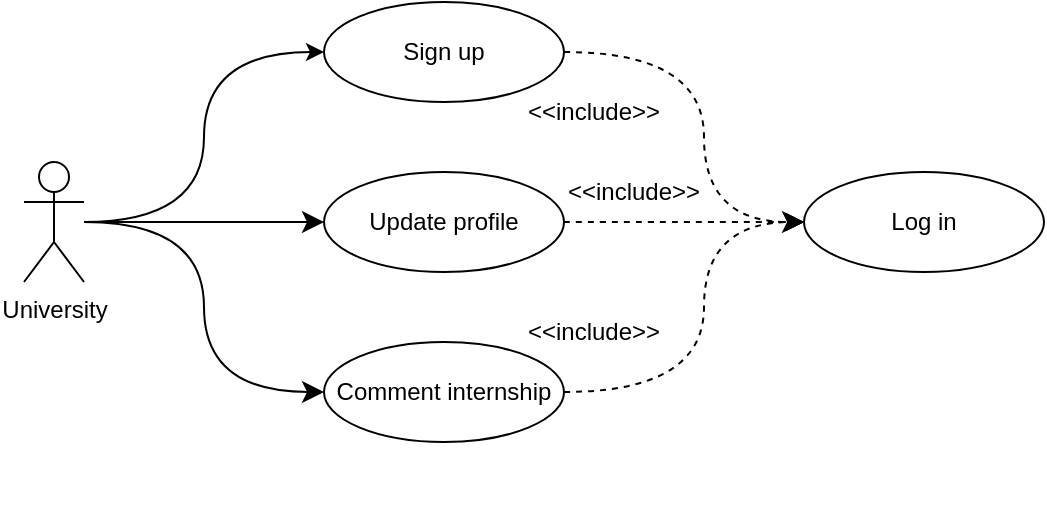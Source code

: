 <mxfile version="25.0.3">
  <diagram name="Pagina-1" id="-4TacW1r7VmuoaHl3-SU">
    <mxGraphModel grid="1" page="1" gridSize="10" guides="1" tooltips="1" connect="1" arrows="1" fold="1" pageScale="1" pageWidth="827" pageHeight="1169" math="0" shadow="0">
      <root>
        <mxCell id="0" />
        <mxCell id="1" parent="0" />
        <mxCell id="5u4iktAW2RO9M_LojG_t-2" style="edgeStyle=orthogonalEdgeStyle;rounded=0;orthogonalLoop=1;jettySize=auto;html=1;entryX=0;entryY=0.5;entryDx=0;entryDy=0;curved=1;" edge="1" parent="1" source="5u4iktAW2RO9M_LojG_t-11" target="5u4iktAW2RO9M_LojG_t-13">
          <mxGeometry relative="1" as="geometry" />
        </mxCell>
        <mxCell id="5u4iktAW2RO9M_LojG_t-43" style="edgeStyle=none;curved=1;rounded=0;orthogonalLoop=1;jettySize=auto;html=1;entryX=0;entryY=0.5;entryDx=0;entryDy=0;fontSize=12;startSize=8;endSize=8;" edge="1" parent="1" source="5u4iktAW2RO9M_LojG_t-11" target="5u4iktAW2RO9M_LojG_t-15">
          <mxGeometry relative="1" as="geometry" />
        </mxCell>
        <mxCell id="ZXTv-S-TIXozNLHRAqtF-1" style="edgeStyle=orthogonalEdgeStyle;curved=1;rounded=0;orthogonalLoop=1;jettySize=auto;html=1;entryX=0;entryY=0.5;entryDx=0;entryDy=0;fontSize=12;startSize=8;endSize=8;" edge="1" parent="1" source="5u4iktAW2RO9M_LojG_t-11" target="5u4iktAW2RO9M_LojG_t-31">
          <mxGeometry relative="1" as="geometry" />
        </mxCell>
        <mxCell id="5u4iktAW2RO9M_LojG_t-11" value="University" style="shape=umlActor;verticalLabelPosition=bottom;verticalAlign=top;html=1;outlineConnect=0;" vertex="1" parent="1">
          <mxGeometry x="40" y="120" width="30" height="60" as="geometry" />
        </mxCell>
        <mxCell id="5u4iktAW2RO9M_LojG_t-12" value="Log in" style="ellipse;whiteSpace=wrap;html=1;" vertex="1" parent="1">
          <mxGeometry x="430" y="125" width="120" height="50" as="geometry" />
        </mxCell>
        <mxCell id="ZXTv-S-TIXozNLHRAqtF-7" style="edgeStyle=orthogonalEdgeStyle;curved=1;rounded=0;orthogonalLoop=1;jettySize=auto;html=1;entryX=0;entryY=0.5;entryDx=0;entryDy=0;fontSize=12;startSize=8;endSize=8;dashed=1;" edge="1" parent="1" source="5u4iktAW2RO9M_LojG_t-13" target="5u4iktAW2RO9M_LojG_t-12">
          <mxGeometry relative="1" as="geometry">
            <Array as="points">
              <mxPoint x="380" y="65" />
              <mxPoint x="380" y="150" />
            </Array>
          </mxGeometry>
        </mxCell>
        <mxCell id="5u4iktAW2RO9M_LojG_t-13" value="Sign up" style="ellipse;whiteSpace=wrap;html=1;" vertex="1" parent="1">
          <mxGeometry x="190" y="40" width="120" height="50" as="geometry" />
        </mxCell>
        <mxCell id="5u4iktAW2RO9M_LojG_t-14" style="edgeStyle=orthogonalEdgeStyle;rounded=0;orthogonalLoop=1;jettySize=auto;html=1;entryX=0;entryY=0.5;entryDx=0;entryDy=0;curved=1;dashed=1;" edge="1" parent="1" source="5u4iktAW2RO9M_LojG_t-15" target="5u4iktAW2RO9M_LojG_t-12">
          <mxGeometry relative="1" as="geometry" />
        </mxCell>
        <mxCell id="5u4iktAW2RO9M_LojG_t-15" value="Update profile" style="ellipse;whiteSpace=wrap;html=1;" vertex="1" parent="1">
          <mxGeometry x="190" y="125" width="120" height="50" as="geometry" />
        </mxCell>
        <mxCell id="5u4iktAW2RO9M_LojG_t-17" style="edgeStyle=orthogonalEdgeStyle;rounded=0;orthogonalLoop=1;jettySize=auto;html=1;exitX=0.5;exitY=1;exitDx=0;exitDy=0;" edge="1" parent="1">
          <mxGeometry relative="1" as="geometry">
            <mxPoint x="365" y="100.0" as="sourcePoint" />
            <mxPoint x="365" y="100.0" as="targetPoint" />
          </mxGeometry>
        </mxCell>
        <mxCell id="5u4iktAW2RO9M_LojG_t-30" style="edgeStyle=orthogonalEdgeStyle;rounded=0;orthogonalLoop=1;jettySize=auto;html=1;entryX=0;entryY=0.5;entryDx=0;entryDy=0;curved=1;dashed=1;" edge="1" parent="1" source="5u4iktAW2RO9M_LojG_t-31" target="5u4iktAW2RO9M_LojG_t-12">
          <mxGeometry relative="1" as="geometry">
            <Array as="points">
              <mxPoint x="380" y="235" />
              <mxPoint x="380" y="150" />
            </Array>
          </mxGeometry>
        </mxCell>
        <mxCell id="5u4iktAW2RO9M_LojG_t-31" value="Comment internship" style="ellipse;whiteSpace=wrap;html=1;" vertex="1" parent="1">
          <mxGeometry x="190" y="210" width="120" height="50" as="geometry" />
        </mxCell>
        <mxCell id="5u4iktAW2RO9M_LojG_t-37" style="edgeStyle=orthogonalEdgeStyle;rounded=0;orthogonalLoop=1;jettySize=auto;html=1;exitX=0;exitY=0;exitDx=0;exitDy=0;" edge="1" parent="1">
          <mxGeometry relative="1" as="geometry">
            <mxPoint x="315.0" y="290" as="sourcePoint" />
            <mxPoint x="315.0" y="290" as="targetPoint" />
          </mxGeometry>
        </mxCell>
        <mxCell id="5u4iktAW2RO9M_LojG_t-42" value="&amp;lt;&amp;lt;include&amp;gt;&amp;gt;" style="text;html=1;align=center;verticalAlign=middle;whiteSpace=wrap;rounded=0;" vertex="1" parent="1">
          <mxGeometry x="300" y="200" width="50" height="10" as="geometry" />
        </mxCell>
        <mxCell id="ZXTv-S-TIXozNLHRAqtF-3" value="&amp;lt;&amp;lt;include&amp;gt;&amp;gt;" style="text;html=1;align=center;verticalAlign=middle;whiteSpace=wrap;rounded=0;" vertex="1" parent="1">
          <mxGeometry x="320" y="130" width="50" height="10" as="geometry" />
        </mxCell>
        <mxCell id="ZXTv-S-TIXozNLHRAqtF-4" value="&amp;lt;&amp;lt;include&amp;gt;&amp;gt;" style="text;html=1;align=center;verticalAlign=middle;whiteSpace=wrap;rounded=0;" vertex="1" parent="1">
          <mxGeometry x="300" y="90" width="50" height="10" as="geometry" />
        </mxCell>
      </root>
    </mxGraphModel>
  </diagram>
</mxfile>
